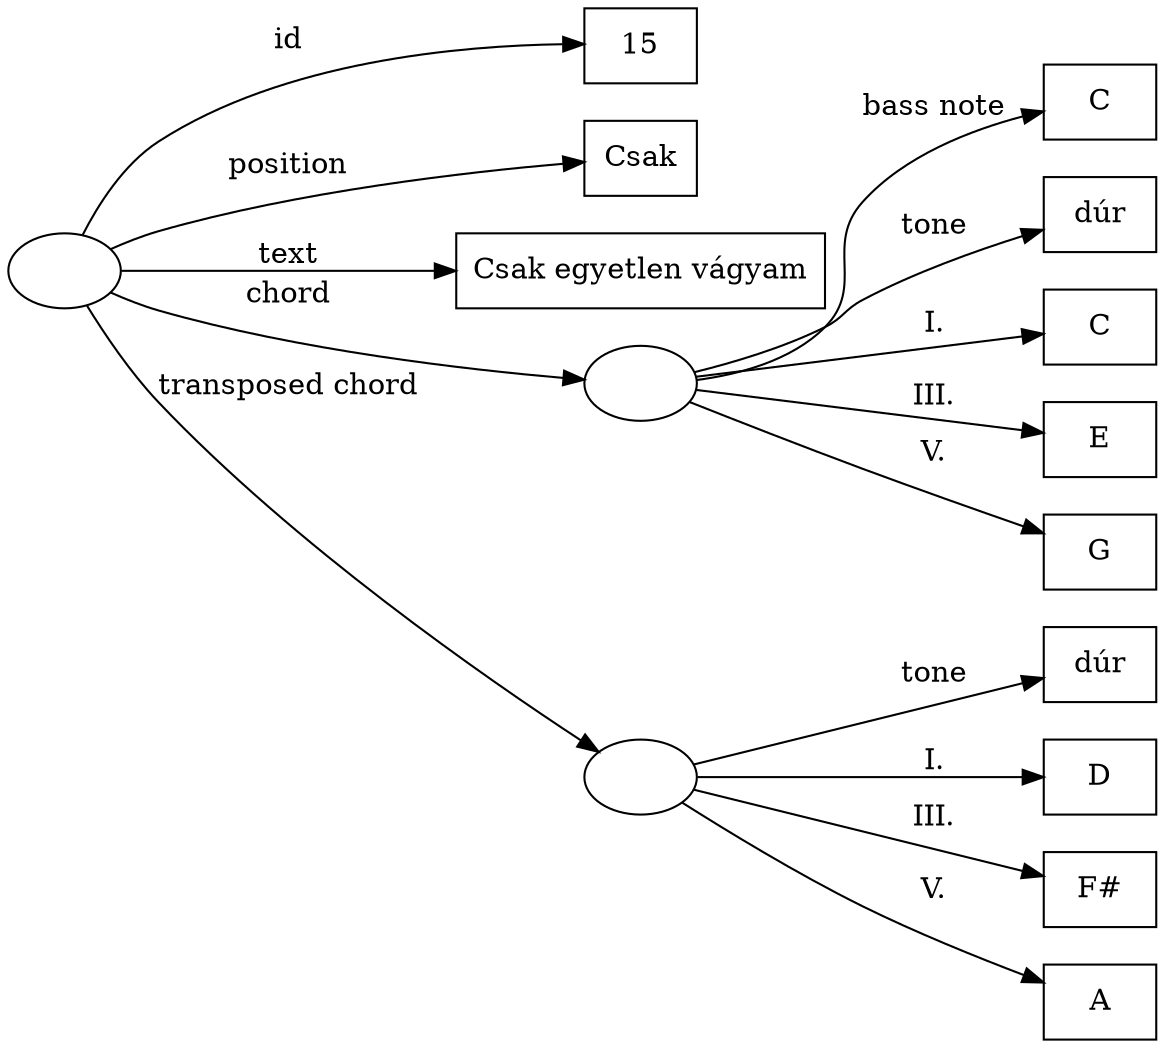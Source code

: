 digraph g {
    rankdir=LR
    Segment [label=""]
    ID [label="15" shape="box"]
    Position [label="Csak" shape="box"]
    Text [label="Csak egyetlen vágyam" shape="box"]
    Bass_note [label="C" shape="box"]
    Chord [label=""]
    Tone [label="dúr" shape="box"]
    Deg1 [label="C" shape="box"]
    Deg3 [label="E" shape="box"]
    Deg5 [label="G" shape="box"]
    T_Chord [label=""]
    T_Tone [label="dúr" shape="box"]
    T_Deg1 [label="D" shape="box"]
    T_Deg3 [label="F#" shape="box"]
    T_Deg5 [label="A" shape="box"]
    Segment -> ID [label="id"]
    Segment -> Position [label="position"]
    Segment -> Text [label="text"]
    Segment -> T_Chord [label="transposed chord"]
    Segment -> Chord [label="chord"]
    Chord -> Tone [label="tone"]
    Chord -> Deg1 [label="I."]
    Chord -> Deg3 [label="III."]
    Chord -> Deg5 [label="V."]
    Chord -> Bass_note [label="bass note"]
    T_Chord -> T_Tone [label="tone"]
    T_Chord -> T_Deg1 [label="I."]
    T_Chord -> T_Deg3 [label="III."]
    T_Chord -> T_Deg5 [label="V."]
}